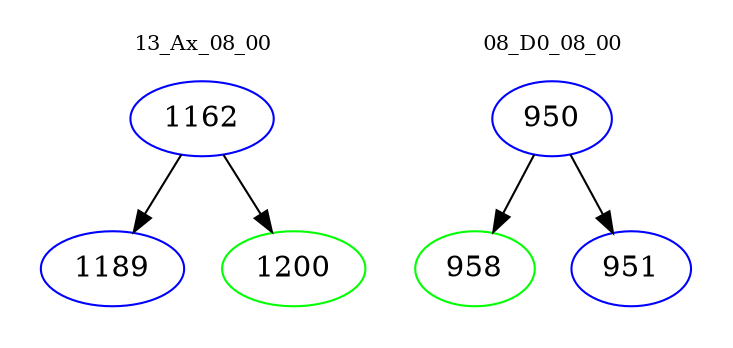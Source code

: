 digraph{
subgraph cluster_0 {
color = white
label = "13_Ax_08_00";
fontsize=10;
T0_1162 [label="1162", color="blue"]
T0_1162 -> T0_1189 [color="black"]
T0_1189 [label="1189", color="blue"]
T0_1162 -> T0_1200 [color="black"]
T0_1200 [label="1200", color="green"]
}
subgraph cluster_1 {
color = white
label = "08_D0_08_00";
fontsize=10;
T1_950 [label="950", color="blue"]
T1_950 -> T1_958 [color="black"]
T1_958 [label="958", color="green"]
T1_950 -> T1_951 [color="black"]
T1_951 [label="951", color="blue"]
}
}
